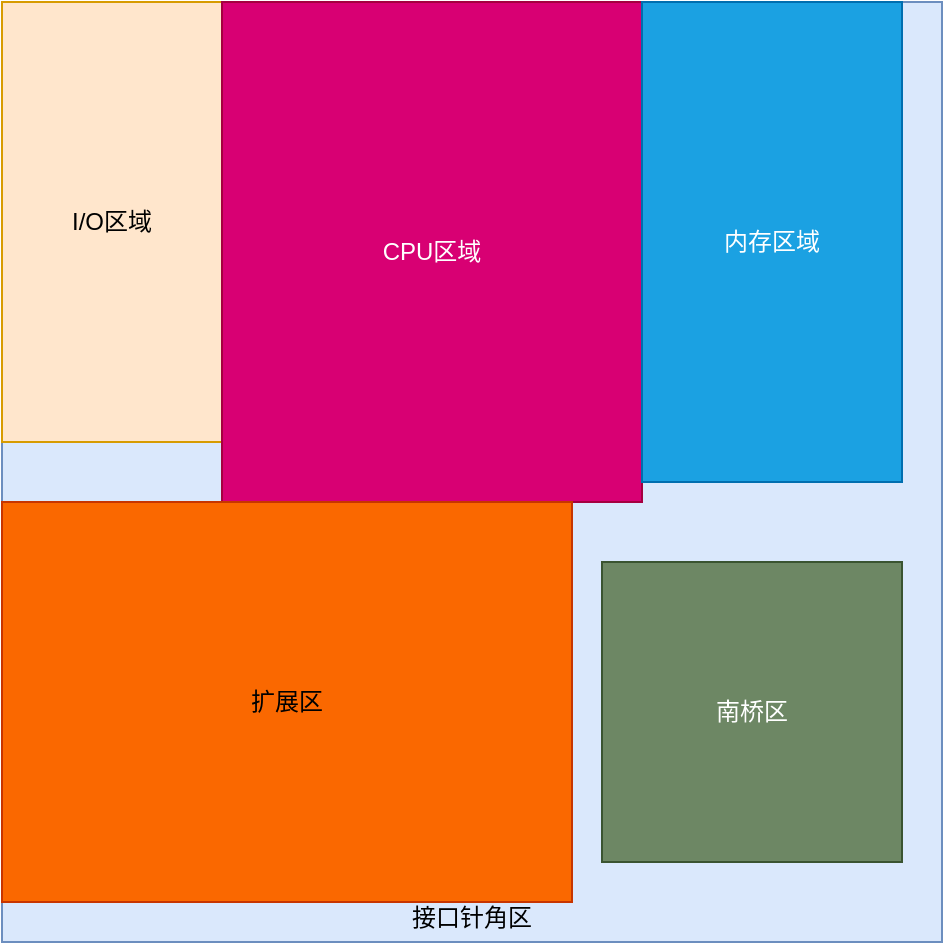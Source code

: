 <mxfile version="22.1.4" type="github">
  <diagram name="第 1 页" id="E11nm-C4nkSwMhWEvsDo">
    <mxGraphModel dx="1026" dy="597" grid="1" gridSize="10" guides="1" tooltips="1" connect="1" arrows="1" fold="1" page="1" pageScale="1" pageWidth="827" pageHeight="1169" math="0" shadow="0">
      <root>
        <mxCell id="0" />
        <mxCell id="1" parent="0" />
        <mxCell id="kuGnhjGD13b1C5BDrgkI-1" value="&lt;br&gt;&lt;br&gt;&lt;br&gt;&lt;br&gt;&lt;br&gt;&lt;br&gt;&lt;br&gt;&lt;br&gt;&lt;br&gt;&lt;br&gt;&lt;br&gt;&lt;br&gt;&lt;br&gt;&lt;br&gt;&lt;br&gt;&lt;br&gt;&lt;br&gt;&lt;br&gt;&lt;br&gt;&lt;br&gt;&lt;br&gt;&lt;br&gt;&lt;br&gt;&lt;br&gt;&lt;br&gt;&lt;br&gt;&lt;br&gt;&lt;br&gt;&lt;br&gt;&lt;br&gt;&lt;br&gt;接口针角区" style="whiteSpace=wrap;html=1;aspect=fixed;fillColor=#dae8fc;strokeColor=#6c8ebf;" vertex="1" parent="1">
          <mxGeometry x="160" y="60" width="470" height="470" as="geometry" />
        </mxCell>
        <mxCell id="kuGnhjGD13b1C5BDrgkI-2" value="I/O区域" style="rounded=0;whiteSpace=wrap;html=1;fillColor=#ffe6cc;strokeColor=#d79b00;" vertex="1" parent="1">
          <mxGeometry x="160" y="60" width="110" height="220" as="geometry" />
        </mxCell>
        <mxCell id="kuGnhjGD13b1C5BDrgkI-3" value="CPU区域" style="rounded=0;whiteSpace=wrap;html=1;fillColor=#d80073;fontColor=#ffffff;strokeColor=#A50040;" vertex="1" parent="1">
          <mxGeometry x="270" y="60" width="210" height="250" as="geometry" />
        </mxCell>
        <mxCell id="kuGnhjGD13b1C5BDrgkI-4" value="内存区域" style="rounded=0;whiteSpace=wrap;html=1;fillColor=#1ba1e2;fontColor=#ffffff;strokeColor=#006EAF;" vertex="1" parent="1">
          <mxGeometry x="480" y="60" width="130" height="240" as="geometry" />
        </mxCell>
        <mxCell id="kuGnhjGD13b1C5BDrgkI-5" value="扩展区" style="rounded=0;whiteSpace=wrap;html=1;fillColor=#fa6800;fontColor=#000000;strokeColor=#C73500;" vertex="1" parent="1">
          <mxGeometry x="160" y="310" width="285" height="200" as="geometry" />
        </mxCell>
        <mxCell id="kuGnhjGD13b1C5BDrgkI-6" value="南桥区" style="rounded=0;whiteSpace=wrap;html=1;fillColor=#6d8764;fontColor=#ffffff;strokeColor=#3A5431;" vertex="1" parent="1">
          <mxGeometry x="460" y="340" width="150" height="150" as="geometry" />
        </mxCell>
      </root>
    </mxGraphModel>
  </diagram>
</mxfile>

